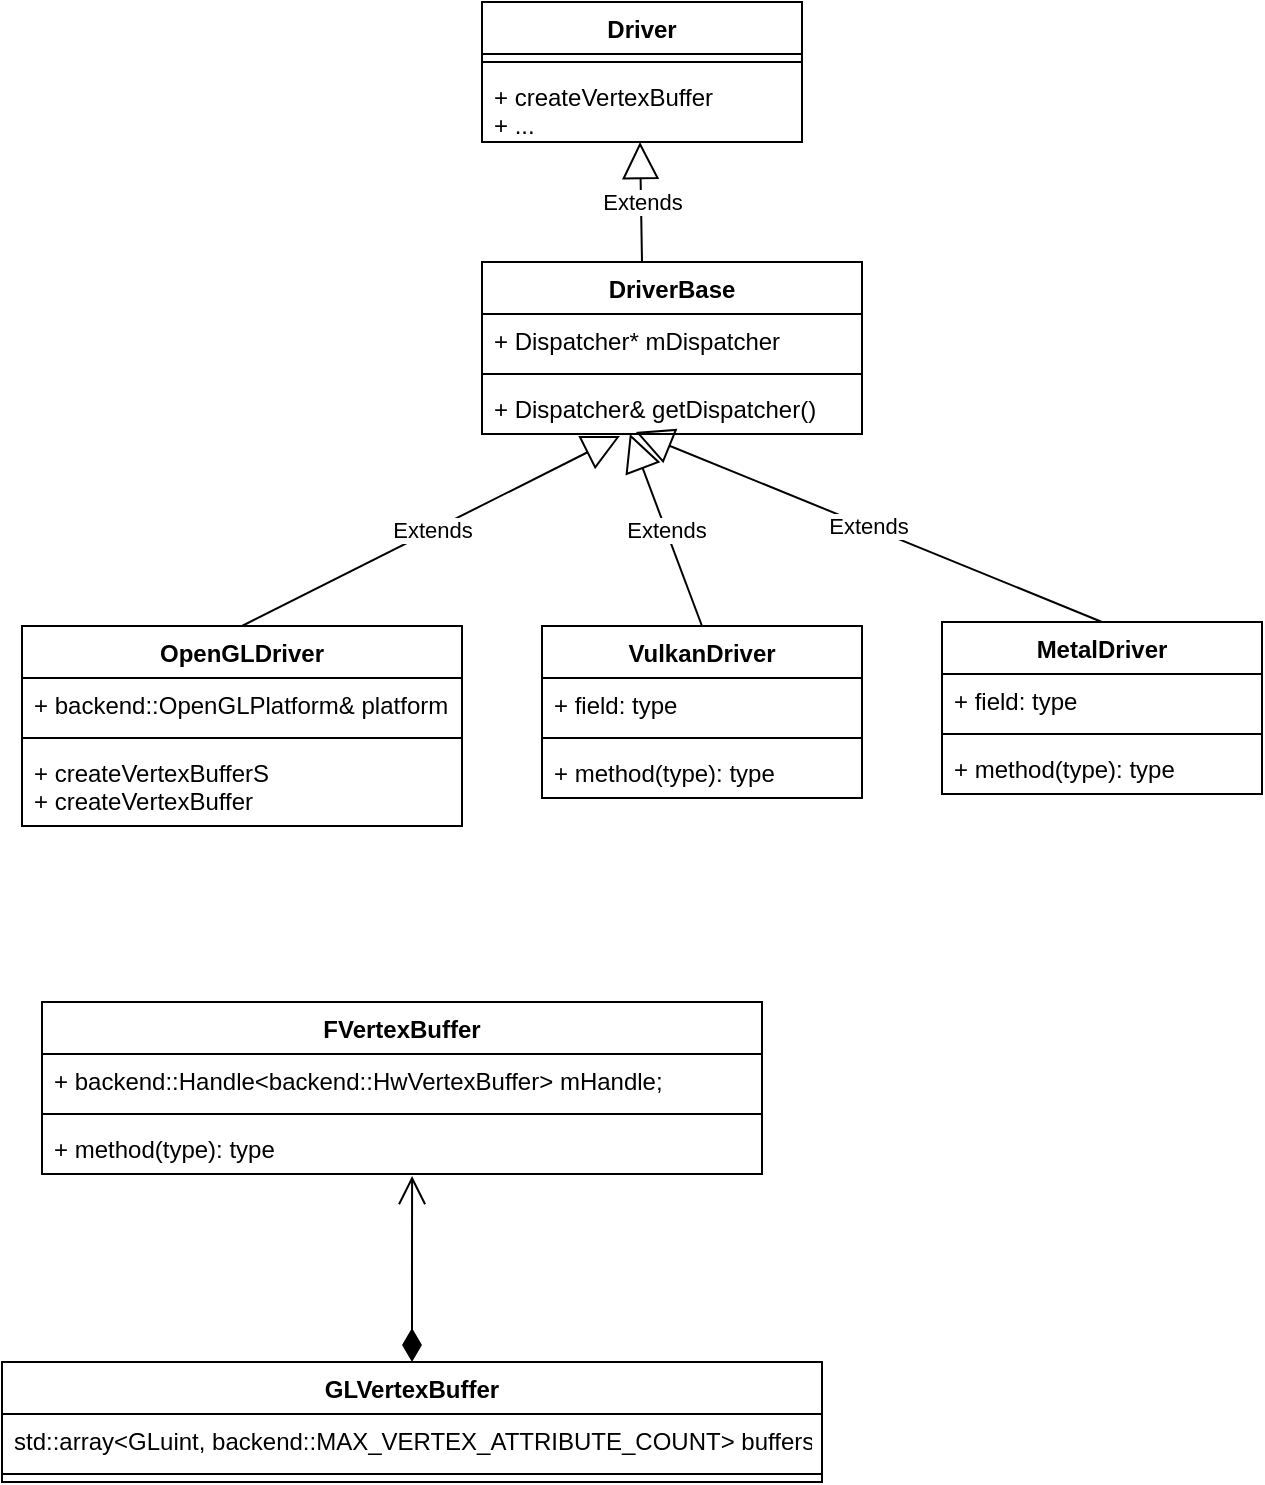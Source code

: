 <mxfile version="14.8.0" type="device"><diagram id="TfNbAWYvw9RRuCZpxHjY" name="Page-1"><mxGraphModel dx="2062" dy="1024" grid="1" gridSize="10" guides="1" tooltips="1" connect="1" arrows="1" fold="1" page="1" pageScale="1" pageWidth="827" pageHeight="1169" math="0" shadow="0"><root><mxCell id="0"/><mxCell id="1" parent="0"/><mxCell id="PM7Ia8zLOHDDWeJY0HfJ-1" value="Driver" style="swimlane;fontStyle=1;align=center;verticalAlign=top;childLayout=stackLayout;horizontal=1;startSize=26;horizontalStack=0;resizeParent=1;resizeParentMax=0;resizeLast=0;collapsible=1;marginBottom=0;" vertex="1" parent="1"><mxGeometry x="250" y="100" width="160" height="70" as="geometry"/></mxCell><mxCell id="PM7Ia8zLOHDDWeJY0HfJ-3" value="" style="line;strokeWidth=1;fillColor=none;align=left;verticalAlign=middle;spacingTop=-1;spacingLeft=3;spacingRight=3;rotatable=0;labelPosition=right;points=[];portConstraint=eastwest;" vertex="1" parent="PM7Ia8zLOHDDWeJY0HfJ-1"><mxGeometry y="26" width="160" height="8" as="geometry"/></mxCell><mxCell id="PM7Ia8zLOHDDWeJY0HfJ-4" value="+ createVertexBuffer&#10;+ ..." style="text;strokeColor=none;fillColor=none;align=left;verticalAlign=top;spacingLeft=4;spacingRight=4;overflow=hidden;rotatable=0;points=[[0,0.5],[1,0.5]];portConstraint=eastwest;" vertex="1" parent="PM7Ia8zLOHDDWeJY0HfJ-1"><mxGeometry y="34" width="160" height="36" as="geometry"/></mxCell><mxCell id="PM7Ia8zLOHDDWeJY0HfJ-13" value="OpenGLDriver" style="swimlane;fontStyle=1;align=center;verticalAlign=top;childLayout=stackLayout;horizontal=1;startSize=26;horizontalStack=0;resizeParent=1;resizeParentMax=0;resizeLast=0;collapsible=1;marginBottom=0;" vertex="1" parent="1"><mxGeometry x="20" y="412" width="220" height="100" as="geometry"/></mxCell><mxCell id="PM7Ia8zLOHDDWeJY0HfJ-14" value="+ backend::OpenGLPlatform&amp; platform" style="text;strokeColor=none;fillColor=none;align=left;verticalAlign=top;spacingLeft=4;spacingRight=4;overflow=hidden;rotatable=0;points=[[0,0.5],[1,0.5]];portConstraint=eastwest;" vertex="1" parent="PM7Ia8zLOHDDWeJY0HfJ-13"><mxGeometry y="26" width="220" height="26" as="geometry"/></mxCell><mxCell id="PM7Ia8zLOHDDWeJY0HfJ-15" value="" style="line;strokeWidth=1;fillColor=none;align=left;verticalAlign=middle;spacingTop=-1;spacingLeft=3;spacingRight=3;rotatable=0;labelPosition=right;points=[];portConstraint=eastwest;" vertex="1" parent="PM7Ia8zLOHDDWeJY0HfJ-13"><mxGeometry y="52" width="220" height="8" as="geometry"/></mxCell><mxCell id="PM7Ia8zLOHDDWeJY0HfJ-16" value="+ createVertexBufferS&#10;+ createVertexBuffer" style="text;strokeColor=none;fillColor=none;align=left;verticalAlign=top;spacingLeft=4;spacingRight=4;overflow=hidden;rotatable=0;points=[[0,0.5],[1,0.5]];portConstraint=eastwest;" vertex="1" parent="PM7Ia8zLOHDDWeJY0HfJ-13"><mxGeometry y="60" width="220" height="40" as="geometry"/></mxCell><mxCell id="PM7Ia8zLOHDDWeJY0HfJ-17" value="VulkanDriver" style="swimlane;fontStyle=1;align=center;verticalAlign=top;childLayout=stackLayout;horizontal=1;startSize=26;horizontalStack=0;resizeParent=1;resizeParentMax=0;resizeLast=0;collapsible=1;marginBottom=0;" vertex="1" parent="1"><mxGeometry x="280" y="412" width="160" height="86" as="geometry"/></mxCell><mxCell id="PM7Ia8zLOHDDWeJY0HfJ-18" value="+ field: type" style="text;strokeColor=none;fillColor=none;align=left;verticalAlign=top;spacingLeft=4;spacingRight=4;overflow=hidden;rotatable=0;points=[[0,0.5],[1,0.5]];portConstraint=eastwest;" vertex="1" parent="PM7Ia8zLOHDDWeJY0HfJ-17"><mxGeometry y="26" width="160" height="26" as="geometry"/></mxCell><mxCell id="PM7Ia8zLOHDDWeJY0HfJ-19" value="" style="line;strokeWidth=1;fillColor=none;align=left;verticalAlign=middle;spacingTop=-1;spacingLeft=3;spacingRight=3;rotatable=0;labelPosition=right;points=[];portConstraint=eastwest;" vertex="1" parent="PM7Ia8zLOHDDWeJY0HfJ-17"><mxGeometry y="52" width="160" height="8" as="geometry"/></mxCell><mxCell id="PM7Ia8zLOHDDWeJY0HfJ-20" value="+ method(type): type" style="text;strokeColor=none;fillColor=none;align=left;verticalAlign=top;spacingLeft=4;spacingRight=4;overflow=hidden;rotatable=0;points=[[0,0.5],[1,0.5]];portConstraint=eastwest;" vertex="1" parent="PM7Ia8zLOHDDWeJY0HfJ-17"><mxGeometry y="60" width="160" height="26" as="geometry"/></mxCell><mxCell id="PM7Ia8zLOHDDWeJY0HfJ-21" value="MetalDriver" style="swimlane;fontStyle=1;align=center;verticalAlign=top;childLayout=stackLayout;horizontal=1;startSize=26;horizontalStack=0;resizeParent=1;resizeParentMax=0;resizeLast=0;collapsible=1;marginBottom=0;" vertex="1" parent="1"><mxGeometry x="480" y="410" width="160" height="86" as="geometry"/></mxCell><mxCell id="PM7Ia8zLOHDDWeJY0HfJ-22" value="+ field: type" style="text;strokeColor=none;fillColor=none;align=left;verticalAlign=top;spacingLeft=4;spacingRight=4;overflow=hidden;rotatable=0;points=[[0,0.5],[1,0.5]];portConstraint=eastwest;" vertex="1" parent="PM7Ia8zLOHDDWeJY0HfJ-21"><mxGeometry y="26" width="160" height="26" as="geometry"/></mxCell><mxCell id="PM7Ia8zLOHDDWeJY0HfJ-23" value="" style="line;strokeWidth=1;fillColor=none;align=left;verticalAlign=middle;spacingTop=-1;spacingLeft=3;spacingRight=3;rotatable=0;labelPosition=right;points=[];portConstraint=eastwest;" vertex="1" parent="PM7Ia8zLOHDDWeJY0HfJ-21"><mxGeometry y="52" width="160" height="8" as="geometry"/></mxCell><mxCell id="PM7Ia8zLOHDDWeJY0HfJ-24" value="+ method(type): type" style="text;strokeColor=none;fillColor=none;align=left;verticalAlign=top;spacingLeft=4;spacingRight=4;overflow=hidden;rotatable=0;points=[[0,0.5],[1,0.5]];portConstraint=eastwest;" vertex="1" parent="PM7Ia8zLOHDDWeJY0HfJ-21"><mxGeometry y="60" width="160" height="26" as="geometry"/></mxCell><mxCell id="PM7Ia8zLOHDDWeJY0HfJ-26" value="Extends" style="endArrow=block;endSize=16;endFill=0;html=1;exitX=0.5;exitY=0;exitDx=0;exitDy=0;" edge="1" parent="1"><mxGeometry width="160" relative="1" as="geometry"><mxPoint x="330" y="230" as="sourcePoint"/><mxPoint x="329" y="170" as="targetPoint"/></mxGeometry></mxCell><mxCell id="PM7Ia8zLOHDDWeJY0HfJ-28" value="Extends" style="endArrow=block;endSize=16;endFill=0;html=1;exitX=0.5;exitY=0;exitDx=0;exitDy=0;entryX=0.363;entryY=1.038;entryDx=0;entryDy=0;entryPerimeter=0;" edge="1" parent="1" source="PM7Ia8zLOHDDWeJY0HfJ-13" target="PM7Ia8zLOHDDWeJY0HfJ-38"><mxGeometry width="160" relative="1" as="geometry"><mxPoint x="100" y="410" as="sourcePoint"/><mxPoint x="320" y="310" as="targetPoint"/></mxGeometry></mxCell><mxCell id="PM7Ia8zLOHDDWeJY0HfJ-29" value="Extends" style="endArrow=block;endSize=16;endFill=0;html=1;exitX=0.5;exitY=0;exitDx=0;exitDy=0;entryX=0.389;entryY=1;entryDx=0;entryDy=0;entryPerimeter=0;" edge="1" parent="1" source="PM7Ia8zLOHDDWeJY0HfJ-17" target="PM7Ia8zLOHDDWeJY0HfJ-38"><mxGeometry width="160" relative="1" as="geometry"><mxPoint x="390" y="370" as="sourcePoint"/><mxPoint x="320" y="350" as="targetPoint"/></mxGeometry></mxCell><mxCell id="PM7Ia8zLOHDDWeJY0HfJ-30" value="Extends" style="endArrow=block;endSize=16;endFill=0;html=1;exitX=0.5;exitY=0;exitDx=0;exitDy=0;entryX=0.405;entryY=0.962;entryDx=0;entryDy=0;entryPerimeter=0;" edge="1" parent="1" source="PM7Ia8zLOHDDWeJY0HfJ-21" target="PM7Ia8zLOHDDWeJY0HfJ-38"><mxGeometry width="160" relative="1" as="geometry"><mxPoint x="550" y="360" as="sourcePoint"/><mxPoint x="319.92" y="335.012" as="targetPoint"/></mxGeometry></mxCell><mxCell id="PM7Ia8zLOHDDWeJY0HfJ-31" value="FVertexBuffer" style="swimlane;fontStyle=1;align=center;verticalAlign=top;childLayout=stackLayout;horizontal=1;startSize=26;horizontalStack=0;resizeParent=1;resizeParentMax=0;resizeLast=0;collapsible=1;marginBottom=0;" vertex="1" parent="1"><mxGeometry x="30" y="600" width="360" height="86" as="geometry"/></mxCell><mxCell id="PM7Ia8zLOHDDWeJY0HfJ-32" value="+ backend::Handle&lt;backend::HwVertexBuffer&gt; mHandle;" style="text;strokeColor=none;fillColor=none;align=left;verticalAlign=top;spacingLeft=4;spacingRight=4;overflow=hidden;rotatable=0;points=[[0,0.5],[1,0.5]];portConstraint=eastwest;" vertex="1" parent="PM7Ia8zLOHDDWeJY0HfJ-31"><mxGeometry y="26" width="360" height="26" as="geometry"/></mxCell><mxCell id="PM7Ia8zLOHDDWeJY0HfJ-33" value="" style="line;strokeWidth=1;fillColor=none;align=left;verticalAlign=middle;spacingTop=-1;spacingLeft=3;spacingRight=3;rotatable=0;labelPosition=right;points=[];portConstraint=eastwest;" vertex="1" parent="PM7Ia8zLOHDDWeJY0HfJ-31"><mxGeometry y="52" width="360" height="8" as="geometry"/></mxCell><mxCell id="PM7Ia8zLOHDDWeJY0HfJ-34" value="+ method(type): type" style="text;strokeColor=none;fillColor=none;align=left;verticalAlign=top;spacingLeft=4;spacingRight=4;overflow=hidden;rotatable=0;points=[[0,0.5],[1,0.5]];portConstraint=eastwest;" vertex="1" parent="PM7Ia8zLOHDDWeJY0HfJ-31"><mxGeometry y="60" width="360" height="26" as="geometry"/></mxCell><mxCell id="PM7Ia8zLOHDDWeJY0HfJ-35" value="DriverBase" style="swimlane;fontStyle=1;align=center;verticalAlign=top;childLayout=stackLayout;horizontal=1;startSize=26;horizontalStack=0;resizeParent=1;resizeParentMax=0;resizeLast=0;collapsible=1;marginBottom=0;" vertex="1" parent="1"><mxGeometry x="250" y="230" width="190" height="86" as="geometry"/></mxCell><mxCell id="PM7Ia8zLOHDDWeJY0HfJ-36" value="+ Dispatcher* mDispatcher" style="text;strokeColor=none;fillColor=none;align=left;verticalAlign=top;spacingLeft=4;spacingRight=4;overflow=hidden;rotatable=0;points=[[0,0.5],[1,0.5]];portConstraint=eastwest;" vertex="1" parent="PM7Ia8zLOHDDWeJY0HfJ-35"><mxGeometry y="26" width="190" height="26" as="geometry"/></mxCell><mxCell id="PM7Ia8zLOHDDWeJY0HfJ-37" value="" style="line;strokeWidth=1;fillColor=none;align=left;verticalAlign=middle;spacingTop=-1;spacingLeft=3;spacingRight=3;rotatable=0;labelPosition=right;points=[];portConstraint=eastwest;" vertex="1" parent="PM7Ia8zLOHDDWeJY0HfJ-35"><mxGeometry y="52" width="190" height="8" as="geometry"/></mxCell><mxCell id="PM7Ia8zLOHDDWeJY0HfJ-38" value="+ Dispatcher&amp; getDispatcher()" style="text;strokeColor=none;fillColor=none;align=left;verticalAlign=top;spacingLeft=4;spacingRight=4;overflow=hidden;rotatable=0;points=[[0,0.5],[1,0.5]];portConstraint=eastwest;" vertex="1" parent="PM7Ia8zLOHDDWeJY0HfJ-35"><mxGeometry y="60" width="190" height="26" as="geometry"/></mxCell><mxCell id="PM7Ia8zLOHDDWeJY0HfJ-39" value="GLVertexBuffer" style="swimlane;fontStyle=1;align=center;verticalAlign=top;childLayout=stackLayout;horizontal=1;startSize=26;horizontalStack=0;resizeParent=1;resizeParentMax=0;resizeLast=0;collapsible=1;marginBottom=0;" vertex="1" parent="1"><mxGeometry x="10" y="780" width="410" height="60" as="geometry"/></mxCell><mxCell id="PM7Ia8zLOHDDWeJY0HfJ-40" value="std::array&lt;GLuint, backend::MAX_VERTEX_ATTRIBUTE_COUNT&gt; buffers" style="text;strokeColor=none;fillColor=none;align=left;verticalAlign=top;spacingLeft=4;spacingRight=4;overflow=hidden;rotatable=0;points=[[0,0.5],[1,0.5]];portConstraint=eastwest;" vertex="1" parent="PM7Ia8zLOHDDWeJY0HfJ-39"><mxGeometry y="26" width="410" height="26" as="geometry"/></mxCell><mxCell id="PM7Ia8zLOHDDWeJY0HfJ-41" value="" style="line;strokeWidth=1;fillColor=none;align=left;verticalAlign=middle;spacingTop=-1;spacingLeft=3;spacingRight=3;rotatable=0;labelPosition=right;points=[];portConstraint=eastwest;" vertex="1" parent="PM7Ia8zLOHDDWeJY0HfJ-39"><mxGeometry y="52" width="410" height="8" as="geometry"/></mxCell><mxCell id="PM7Ia8zLOHDDWeJY0HfJ-45" value="" style="endArrow=open;html=1;endSize=12;startArrow=diamondThin;startSize=14;startFill=1;edgeStyle=orthogonalEdgeStyle;align=left;verticalAlign=bottom;entryX=0.514;entryY=1.038;entryDx=0;entryDy=0;entryPerimeter=0;exitX=0.5;exitY=0;exitDx=0;exitDy=0;" edge="1" parent="1" source="PM7Ia8zLOHDDWeJY0HfJ-39" target="PM7Ia8zLOHDDWeJY0HfJ-34"><mxGeometry x="-0.291" y="-105" relative="1" as="geometry"><mxPoint x="215" y="720" as="sourcePoint"/><mxPoint x="370" y="710" as="targetPoint"/><mxPoint as="offset"/></mxGeometry></mxCell></root></mxGraphModel></diagram></mxfile>